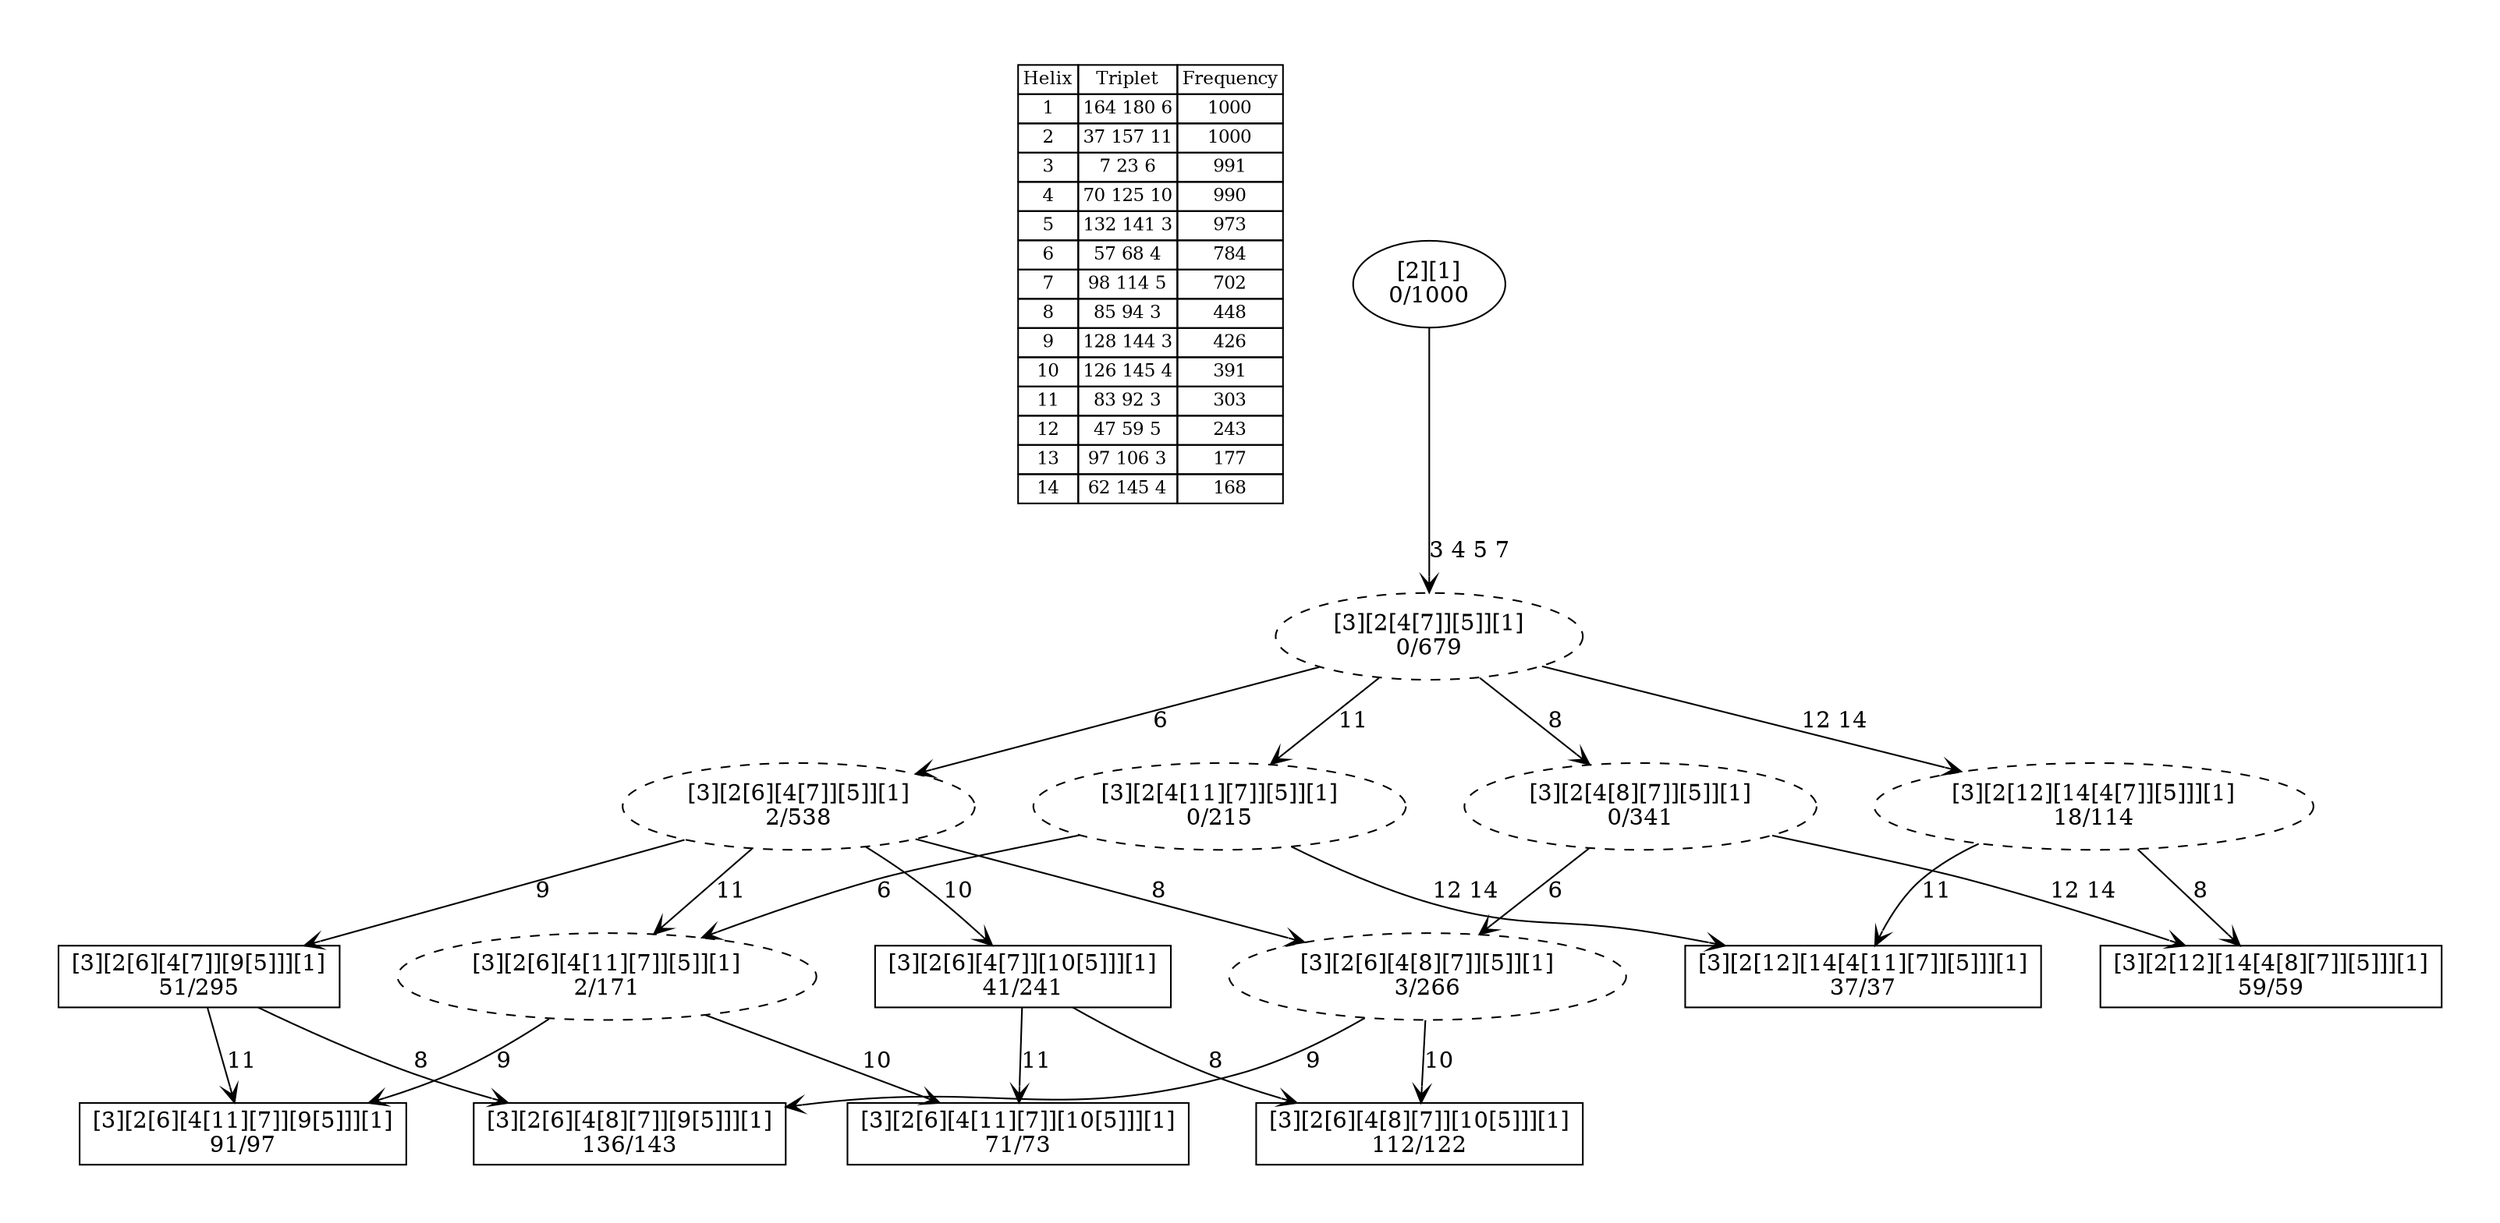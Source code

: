 digraph G {
	pad = 0.5;
	nodesep = 0.5;
"legend" [label = < <table border="0" cellborder="1" cellspacing="0"><tr><td>Helix</td><td>Triplet</td><td>Frequency</td></tr>
<tr><td>1</td><td>164 180 6</td><td>1000</td></tr>
<tr><td>2</td><td>37 157 11</td><td>1000</td></tr>
<tr><td>3</td><td>7 23 6</td><td>991</td></tr>
<tr><td>4</td><td>70 125 10</td><td>990</td></tr>
<tr><td>5</td><td>132 141 3</td><td>973</td></tr>
<tr><td>6</td><td>57 68 4</td><td>784</td></tr>
<tr><td>7</td><td>98 114 5</td><td>702</td></tr>
<tr><td>8</td><td>85 94 3</td><td>448</td></tr>
<tr><td>9</td><td>128 144 3</td><td>426</td></tr>
<tr><td>10</td><td>126 145 4</td><td>391</td></tr>
<tr><td>11</td><td>83 92 3</td><td>303</td></tr>
<tr><td>12</td><td>47 59 5</td><td>243</td></tr>
<tr><td>13</td><td>97 106 3</td><td>177</td></tr>
<tr><td>14</td><td>62 145 4</td><td>168</td></tr>
</table>>, shape = plaintext, fontsize=11];
"1 2 3 4 5 6 7 8 9 " [shape = box];
"1 2 3 4 5 6 7 8 10 " [shape = box];
"1 2 3 4 5 6 7 9 11 " [shape = box];
"1 2 3 4 5 6 7 10 11 " [shape = box];
"1 2 3 4 5 7 8 12 14 " [shape = box];
"1 2 3 4 5 6 7 9 " [shape = box];
"1 2 3 4 5 6 7 10 " [shape = box];
"1 2 3 4 5 7 11 12 14 " [shape = box];
"1 2 3 4 5 6 7 8 " [style = dashed];
"1 2 3 4 5 6 7 " [style = dashed];
"1 2 3 4 5 7 8 " [style = dashed];
"1 2 3 4 5 7 " [style = dashed];
"1 2 3 4 5 6 7 11 " [style = dashed];
"1 2 3 4 5 7 11 " [style = dashed];
"1 2 3 4 5 7 12 14 " [style = dashed];
"1 2 3 4 5 6 7 8 9 " [label = "[3][2[6][4[8][7]][9[5]]][1]\n136/143"];
"1 2 3 4 5 6 7 8 10 " [label = "[3][2[6][4[8][7]][10[5]]][1]\n112/122"];
"1 2 3 4 5 6 7 9 11 " [label = "[3][2[6][4[11][7]][9[5]]][1]\n91/97"];
"1 2 3 4 5 6 7 10 11 " [label = "[3][2[6][4[11][7]][10[5]]][1]\n71/73"];
"1 2 3 4 5 7 8 12 14 " [label = "[3][2[12][14[4[8][7]][5]]][1]\n59/59"];
"1 2 3 4 5 6 7 9 " [label = "[3][2[6][4[7]][9[5]]][1]\n51/295"];
"1 2 3 4 5 6 7 10 " [label = "[3][2[6][4[7]][10[5]]][1]\n41/241"];
"1 2 3 4 5 7 11 12 14 " [label = "[3][2[12][14[4[11][7]][5]]][1]\n37/37"];
"1 2 3 4 5 6 7 8 " [label = "[3][2[6][4[8][7]][5]][1]\n3/266"];
"1 2 3 4 5 6 7 " [label = "[3][2[6][4[7]][5]][1]\n2/538"];
"1 2 3 4 5 7 8 " [label = "[3][2[4[8][7]][5]][1]\n0/341"];
"1 2 3 4 5 7 " [label = "[3][2[4[7]][5]][1]\n0/679"];
"1 2 3 4 5 6 7 11 " [label = "[3][2[6][4[11][7]][5]][1]\n2/171"];
"1 2 3 4 5 7 11 " [label = "[3][2[4[11][7]][5]][1]\n0/215"];
"1 2 3 4 5 7 12 14 " [label = "[3][2[12][14[4[7]][5]]][1]\n18/114"];
"1 2 " [label = "[2][1]\n0/1000"];
"1 2 3 4 5 6 7 9 " -> "1 2 3 4 5 6 7 8 9 " [label = "8 ", arrowhead = vee];
"1 2 3 4 5 6 7 9 " -> "1 2 3 4 5 6 7 9 11 " [label = "11 ", arrowhead = vee];
"1 2 3 4 5 6 7 10 " -> "1 2 3 4 5 6 7 8 10 " [label = "8 ", arrowhead = vee];
"1 2 3 4 5 6 7 10 " -> "1 2 3 4 5 6 7 10 11 " [label = "11 ", arrowhead = vee];
"1 2 3 4 5 6 7 8 " -> "1 2 3 4 5 6 7 8 9 " [label = "9 ", arrowhead = vee];
"1 2 3 4 5 6 7 8 " -> "1 2 3 4 5 6 7 8 10 " [label = "10 ", arrowhead = vee];
"1 2 3 4 5 6 7 " -> "1 2 3 4 5 6 7 8 " [label = "8 ", arrowhead = vee];
"1 2 3 4 5 6 7 " -> "1 2 3 4 5 6 7 11 " [label = "11 ", arrowhead = vee];
"1 2 3 4 5 6 7 " -> "1 2 3 4 5 6 7 9 " [label = "9 ", arrowhead = vee];
"1 2 3 4 5 6 7 " -> "1 2 3 4 5 6 7 10 " [label = "10 ", arrowhead = vee];
"1 2 3 4 5 7 8 " -> "1 2 3 4 5 7 8 12 14 " [label = "12 14 ", arrowhead = vee];
"1 2 3 4 5 7 8 " -> "1 2 3 4 5 6 7 8 " [label = "6 ", arrowhead = vee];
"1 2 3 4 5 7 " -> "1 2 3 4 5 6 7 " [label = "6 ", arrowhead = vee];
"1 2 3 4 5 7 " -> "1 2 3 4 5 7 8 " [label = "8 ", arrowhead = vee];
"1 2 3 4 5 7 " -> "1 2 3 4 5 7 11 " [label = "11 ", arrowhead = vee];
"1 2 3 4 5 7 " -> "1 2 3 4 5 7 12 14 " [label = "12 14 ", arrowhead = vee];
"1 2 3 4 5 6 7 11 " -> "1 2 3 4 5 6 7 9 11 " [label = "9 ", arrowhead = vee];
"1 2 3 4 5 6 7 11 " -> "1 2 3 4 5 6 7 10 11 " [label = "10 ", arrowhead = vee];
"1 2 3 4 5 7 11 " -> "1 2 3 4 5 7 11 12 14 " [label = "12 14 ", arrowhead = vee];
"1 2 3 4 5 7 11 " -> "1 2 3 4 5 6 7 11 " [label = "6 ", arrowhead = vee];
"1 2 3 4 5 7 12 14 " -> "1 2 3 4 5 7 8 12 14 " [label = "8 ", arrowhead = vee];
"1 2 3 4 5 7 12 14 " -> "1 2 3 4 5 7 11 12 14 " [label = "11 ", arrowhead = vee];
"1 2 " -> "1 2 3 4 5 7 " [label = "3 4 5 7 ", arrowhead = vee];
}